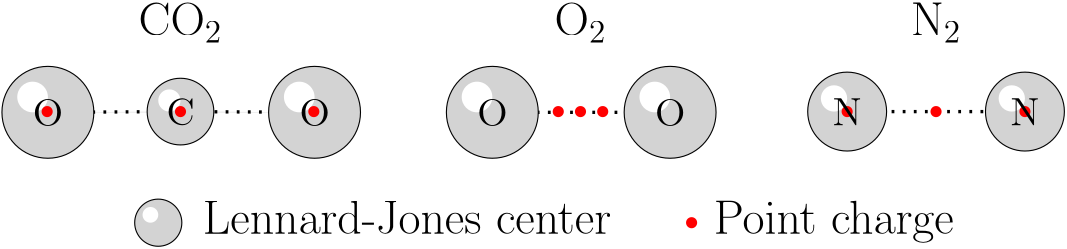 <?xml version="1.0"?>
<!DOCTYPE ipe SYSTEM "ipe.dtd">
<ipe version="70206" creator="Ipe 7.2.6">
<info created="D:20160905151152" modified="D:20161126213439"/>
<ipestyle name="basic">
<symbol name="arrow/arc(spx)">
<path stroke="sym-stroke" fill="sym-stroke" pen="sym-pen">
0 0 m
-1 0.333 l
-1 -0.333 l
h
</path>
</symbol>
<symbol name="arrow/farc(spx)">
<path stroke="sym-stroke" fill="white" pen="sym-pen">
0 0 m
-1 0.333 l
-1 -0.333 l
h
</path>
</symbol>
<symbol name="arrow/ptarc(spx)">
<path stroke="sym-stroke" fill="sym-stroke" pen="sym-pen">
0 0 m
-1 0.333 l
-0.8 0 l
-1 -0.333 l
h
</path>
</symbol>
<symbol name="arrow/fptarc(spx)">
<path stroke="sym-stroke" fill="white" pen="sym-pen">
0 0 m
-1 0.333 l
-0.8 0 l
-1 -0.333 l
h
</path>
</symbol>
<symbol name="mark/circle(sx)" transformations="translations">
<path fill="sym-stroke">
0.6 0 0 0.6 0 0 e
0.4 0 0 0.4 0 0 e
</path>
</symbol>
<symbol name="mark/disk(sx)" transformations="translations">
<path fill="sym-stroke">
0.6 0 0 0.6 0 0 e
</path>
</symbol>
<symbol name="mark/fdisk(sfx)" transformations="translations">
<group>
<path fill="sym-fill">
0.5 0 0 0.5 0 0 e
</path>
<path fill="sym-stroke" fillrule="eofill">
0.6 0 0 0.6 0 0 e
0.4 0 0 0.4 0 0 e
</path>
</group>
</symbol>
<symbol name="mark/box(sx)" transformations="translations">
<path fill="sym-stroke" fillrule="eofill">
-0.6 -0.6 m
0.6 -0.6 l
0.6 0.6 l
-0.6 0.6 l
h
-0.4 -0.4 m
0.4 -0.4 l
0.4 0.4 l
-0.4 0.4 l
h
</path>
</symbol>
<symbol name="mark/square(sx)" transformations="translations">
<path fill="sym-stroke">
-0.6 -0.6 m
0.6 -0.6 l
0.6 0.6 l
-0.6 0.6 l
h
</path>
</symbol>
<symbol name="mark/fsquare(sfx)" transformations="translations">
<group>
<path fill="sym-fill">
-0.5 -0.5 m
0.5 -0.5 l
0.5 0.5 l
-0.5 0.5 l
h
</path>
<path fill="sym-stroke" fillrule="eofill">
-0.6 -0.6 m
0.6 -0.6 l
0.6 0.6 l
-0.6 0.6 l
h
-0.4 -0.4 m
0.4 -0.4 l
0.4 0.4 l
-0.4 0.4 l
h
</path>
</group>
</symbol>
<symbol name="mark/cross(sx)" transformations="translations">
<group>
<path fill="sym-stroke">
-0.43 -0.57 m
0.57 0.43 l
0.43 0.57 l
-0.57 -0.43 l
h
</path>
<path fill="sym-stroke">
-0.43 0.57 m
0.57 -0.43 l
0.43 -0.57 l
-0.57 0.43 l
h
</path>
</group>
</symbol>
<symbol name="arrow/fnormal(spx)">
<path stroke="sym-stroke" fill="white" pen="sym-pen">
0 0 m
-1 0.333 l
-1 -0.333 l
h
</path>
</symbol>
<symbol name="arrow/pointed(spx)">
<path stroke="sym-stroke" fill="sym-stroke" pen="sym-pen">
0 0 m
-1 0.333 l
-0.8 0 l
-1 -0.333 l
h
</path>
</symbol>
<symbol name="arrow/fpointed(spx)">
<path stroke="sym-stroke" fill="white" pen="sym-pen">
0 0 m
-1 0.333 l
-0.8 0 l
-1 -0.333 l
h
</path>
</symbol>
<symbol name="arrow/linear(spx)">
<path stroke="sym-stroke" pen="sym-pen">
-1 0.333 m
0 0 l
-1 -0.333 l
</path>
</symbol>
<symbol name="arrow/fdouble(spx)">
<path stroke="sym-stroke" fill="white" pen="sym-pen">
0 0 m
-1 0.333 l
-1 -0.333 l
h
-1 0 m
-2 0.333 l
-2 -0.333 l
h
</path>
</symbol>
<symbol name="arrow/double(spx)">
<path stroke="sym-stroke" fill="sym-stroke" pen="sym-pen">
0 0 m
-1 0.333 l
-1 -0.333 l
h
-1 0 m
-2 0.333 l
-2 -0.333 l
h
</path>
</symbol>
<pen name="heavier" value="0.8"/>
<pen name="fat" value="1.2"/>
<pen name="ultrafat" value="2"/>
<symbolsize name="large" value="5"/>
<symbolsize name="small" value="2"/>
<symbolsize name="tiny" value="1.1"/>
<arrowsize name="large" value="10"/>
<arrowsize name="small" value="5"/>
<arrowsize name="tiny" value="3"/>
<color name="red" value="1 0 0"/>
<color name="green" value="0 1 0"/>
<color name="blue" value="0 0 1"/>
<color name="yellow" value="1 1 0"/>
<color name="orange" value="1 0.647 0"/>
<color name="gold" value="1 0.843 0"/>
<color name="purple" value="0.627 0.125 0.941"/>
<color name="gray" value="0.745"/>
<color name="brown" value="0.647 0.165 0.165"/>
<color name="navy" value="0 0 0.502"/>
<color name="pink" value="1 0.753 0.796"/>
<color name="seagreen" value="0.18 0.545 0.341"/>
<color name="turquoise" value="0.251 0.878 0.816"/>
<color name="violet" value="0.933 0.51 0.933"/>
<color name="darkblue" value="0 0 0.545"/>
<color name="darkcyan" value="0 0.545 0.545"/>
<color name="darkgray" value="0.663"/>
<color name="darkgreen" value="0 0.392 0"/>
<color name="darkmagenta" value="0.545 0 0.545"/>
<color name="darkorange" value="1 0.549 0"/>
<color name="darkred" value="0.545 0 0"/>
<color name="lightblue" value="0.678 0.847 0.902"/>
<color name="lightcyan" value="0.878 1 1"/>
<color name="lightgray" value="0.827"/>
<color name="lightgreen" value="0.565 0.933 0.565"/>
<color name="lightyellow" value="1 1 0.878"/>
<dashstyle name="dashed" value="[4] 0"/>
<dashstyle name="dotted" value="[1 3] 0"/>
<dashstyle name="dash dotted" value="[4 2 1 2] 0"/>
<dashstyle name="dash dot dotted" value="[4 2 1 2 1 2] 0"/>
<textsize name="large" value="\large"/>
<textsize name="Large" value="\Large"/>
<textsize name="LARGE" value="\LARGE"/>
<textsize name="huge" value="\huge"/>
<textsize name="Huge" value="\Huge"/>
<textsize name="small" value="\small"/>
<textsize name="footnote" value="\footnotesize"/>
<textsize name="tiny" value="\tiny"/>
<textstyle name="center" begin="\begin{center}" end="\end{center}"/>
<textstyle name="itemize" begin="\begin{itemize}" end="\end{itemize}"/>
<textstyle name="item" begin="\begin{itemize}\item{}" end="\end{itemize}"/>
<gridsize name="4 pts" value="4"/>
<gridsize name="8 pts (~3 mm)" value="8"/>
<gridsize name="16 pts (~6 mm)" value="16"/>
<gridsize name="32 pts (~12 mm)" value="32"/>
<gridsize name="10 pts (~3.5 mm)" value="10"/>
<gridsize name="20 pts (~7 mm)" value="20"/>
<gridsize name="14 pts (~5 mm)" value="14"/>
<gridsize name="28 pts (~10 mm)" value="28"/>
<gridsize name="56 pts (~20 mm)" value="56"/>
<anglesize name="90 deg" value="90"/>
<anglesize name="60 deg" value="60"/>
<anglesize name="45 deg" value="45"/>
<anglesize name="30 deg" value="30"/>
<anglesize name="22.5 deg" value="22.5"/>
<tiling name="falling" angle="-60" step="4" width="1"/>
<tiling name="rising" angle="30" step="4" width="1"/>
</ipestyle>
<page>
<layer name="alpha"/>
<view layers="alpha" active="alpha"/>
<text layer="alpha" matrix="1 0 0 1 -128 -4" transformations="translations" pos="224 804" stroke="black" type="label" width="30.236" height="11.764" depth="2.58" halign="center" valign="center" size="LARGE" style="math">\mathrm{CO_2}</text>
<text matrix="1 0 0 1 16 -4" transformations="translations" pos="224 804" stroke="black" type="label" width="18.743" height="11.764" depth="2.58" halign="center" valign="center" size="LARGE" style="math">\mathrm{O_2}</text>
<text matrix="1 0 0 1 144 -4" transformations="translations" pos="224 804" stroke="black" type="label" width="18.287" height="11.764" depth="2.58" halign="center" valign="center" size="LARGE" style="math">\mathrm{N_2}</text>
<group matrix="1 0 0 1 160 64">
<path stroke="black" fill="lightgray" dash="dotted" pen="fat">
176 704 m
240 704.003 l
</path>
<group matrix="1.18322 0 0 1.18324 -89.0408 -204.725">
<path stroke="black" fill="lightgray">
12 0 0 12 224 768 e
</path>
<path fill="white">
4 0 0 4 220 772 e
</path>
</group>
<group matrix="1.18322 0 0 1.18324 -25.0408 -204.725">
<path stroke="black" fill="lightgray">
12 0 0 12 224 768 e
</path>
<path fill="white">
4 0 0 4 220 772 e
</path>
</group>
<path matrix="0.5 0 0 0.5 0 320" fill="red">
4 0 0 4 416 768 e
</path>
<path matrix="0.5 0 0 0.5 -32 320" fill="red">
4 0 0 4 416 768 e
</path>
<path matrix="0.5 0 0 0.5 32 320" fill="red">
4 0 0 4 416 768 e
</path>
<text matrix="1 0 0 1 -0.262 -63.738" transformations="translations" pos="176.262 767.738" stroke="black" type="label" width="10.53" height="9.803" depth="0" halign="center" valign="center" size="Large">N</text>
<text matrix="1 0 0 1 63.7385 -63.7347" transformations="translations" pos="176.262 767.738" stroke="black" type="label" width="10.53" height="9.803" depth="0" halign="center" valign="center" size="Large">N</text>
</group>
<group matrix="1 0 0 1 -176 0">
<path stroke="black" fill="lightgray" dash="dotted" pen="fat">
384.262 767.74 m
448.262 767.74 l
</path>
<group matrix="1.37818 0 0 1.37818 75.55 -290.702">
<path stroke="black" fill="lightgray">
12 0 0 12 224 768 e
</path>
<path fill="white">
4 0 0 4 220 772 e
</path>
</group>
<group matrix="1.37818 0 0 1.37818 139.55 -290.702">
<path stroke="black" fill="lightgray">
12 0 0 12 224 768 e
</path>
<path fill="white">
4 0 0 4 220 772 e
</path>
</group>
<text matrix="1 0 0 1 208 0.00224" transformations="translations" pos="176.262 767.738" stroke="black" type="label" width="10.926" height="9.803" depth="0" halign="center" valign="center" size="Large">O</text>
<text matrix="1 0 0 1 272 0.00224" transformations="translations" pos="176.262 767.738" stroke="black" type="label" width="10.926" height="9.803" depth="0" halign="center" valign="center" size="Large">O</text>
<path matrix="0.5 0 0 0.5 208 384" fill="red">
4 0 0 4 416 768 e
</path>
<path matrix="0.5 0 0 0.5 200 384" fill="red">
4 0 0 4 416 768 e
</path>
<path matrix="0.5 0 0 0.5 216 384" fill="red">
4 0 0 4 416 768 e
</path>
</group>
<group matrix="0.707107 0 0 0.707107 -70.3919 184.942">
<path stroke="black" fill="lightgray">
12 0 0 12 224 768 e
</path>
<path fill="white">
4 0 0 4 220 772 e
</path>
</group>
<path matrix="0.5 0 0 0.5 72 344" fill="red">
4 0 0 4 416 768 e
</path>
<group>
<path matrix="1 0 0 1 -128 0" stroke="black" fill="lightgray" dash="dotted" pen="fat">
176.262 767.738 m
224 768 l
272.262 767.74 l
</path>
<group matrix="1 0 0 1 -128 0">
<path stroke="black" fill="lightgray">
12 0 0 12 224 768 e
</path>
<path fill="white">
4 0 0 4 220 772 e
</path>
</group>
<group matrix="1.37818 0 0 1.37818 -260.45 -290.702">
<path stroke="black" fill="lightgray">
12 0 0 12 224 768 e
</path>
<path fill="white">
4 0 0 4 220 772 e
</path>
</group>
<group matrix="1.37818 0 0 1.37818 -164.45 -290.702">
<path stroke="black" fill="lightgray">
12 0 0 12 224 768 e
</path>
<path fill="white">
4 0 0 4 220 772 e
</path>
</group>
<text matrix="1 0 0 1 -128 0" transformations="translations" pos="176.262 767.738" stroke="black" type="label" width="10.926" height="9.803" depth="0" halign="center" valign="center" size="Large">O</text>
<text matrix="1 0 0 1 -31.9997 0.00224" transformations="translations" pos="176.262 767.738" stroke="black" type="label" width="10.926" height="9.803" depth="0" halign="center" valign="center" size="Large">O</text>
<text matrix="1 0 0 1 -80.262 0.262" transformations="translations" pos="176.262 767.738" stroke="black" type="label" width="10.145" height="9.803" depth="0" halign="center" valign="center" size="Large">C</text>
<path matrix="0.5 0 0 0.5 -160 384" fill="red">
4 0 0 4 416 768 e
</path>
<path matrix="0.5 0 0 0.5 -112 384" fill="red">
4 0 0 4 416 768 e
</path>
<path matrix="0.5 0 0 0.5 -64 384" fill="red">
4 0 0 4 416 768 e
</path>
</group>
<text matrix="1 0 0 1 48 4" transformations="translations" pos="56 720" stroke="black" type="label" width="147.197" height="11.955" depth="0" valign="baseline" size="LARGE">Lennard-Jones center</text>
<text matrix="1 0 0 1 44 -4" transformations="translations" pos="244 728" stroke="black" type="label" width="86.421" height="11.954" depth="3.35" valign="baseline" size="LARGE">Point charge</text>
</page>
</ipe>
